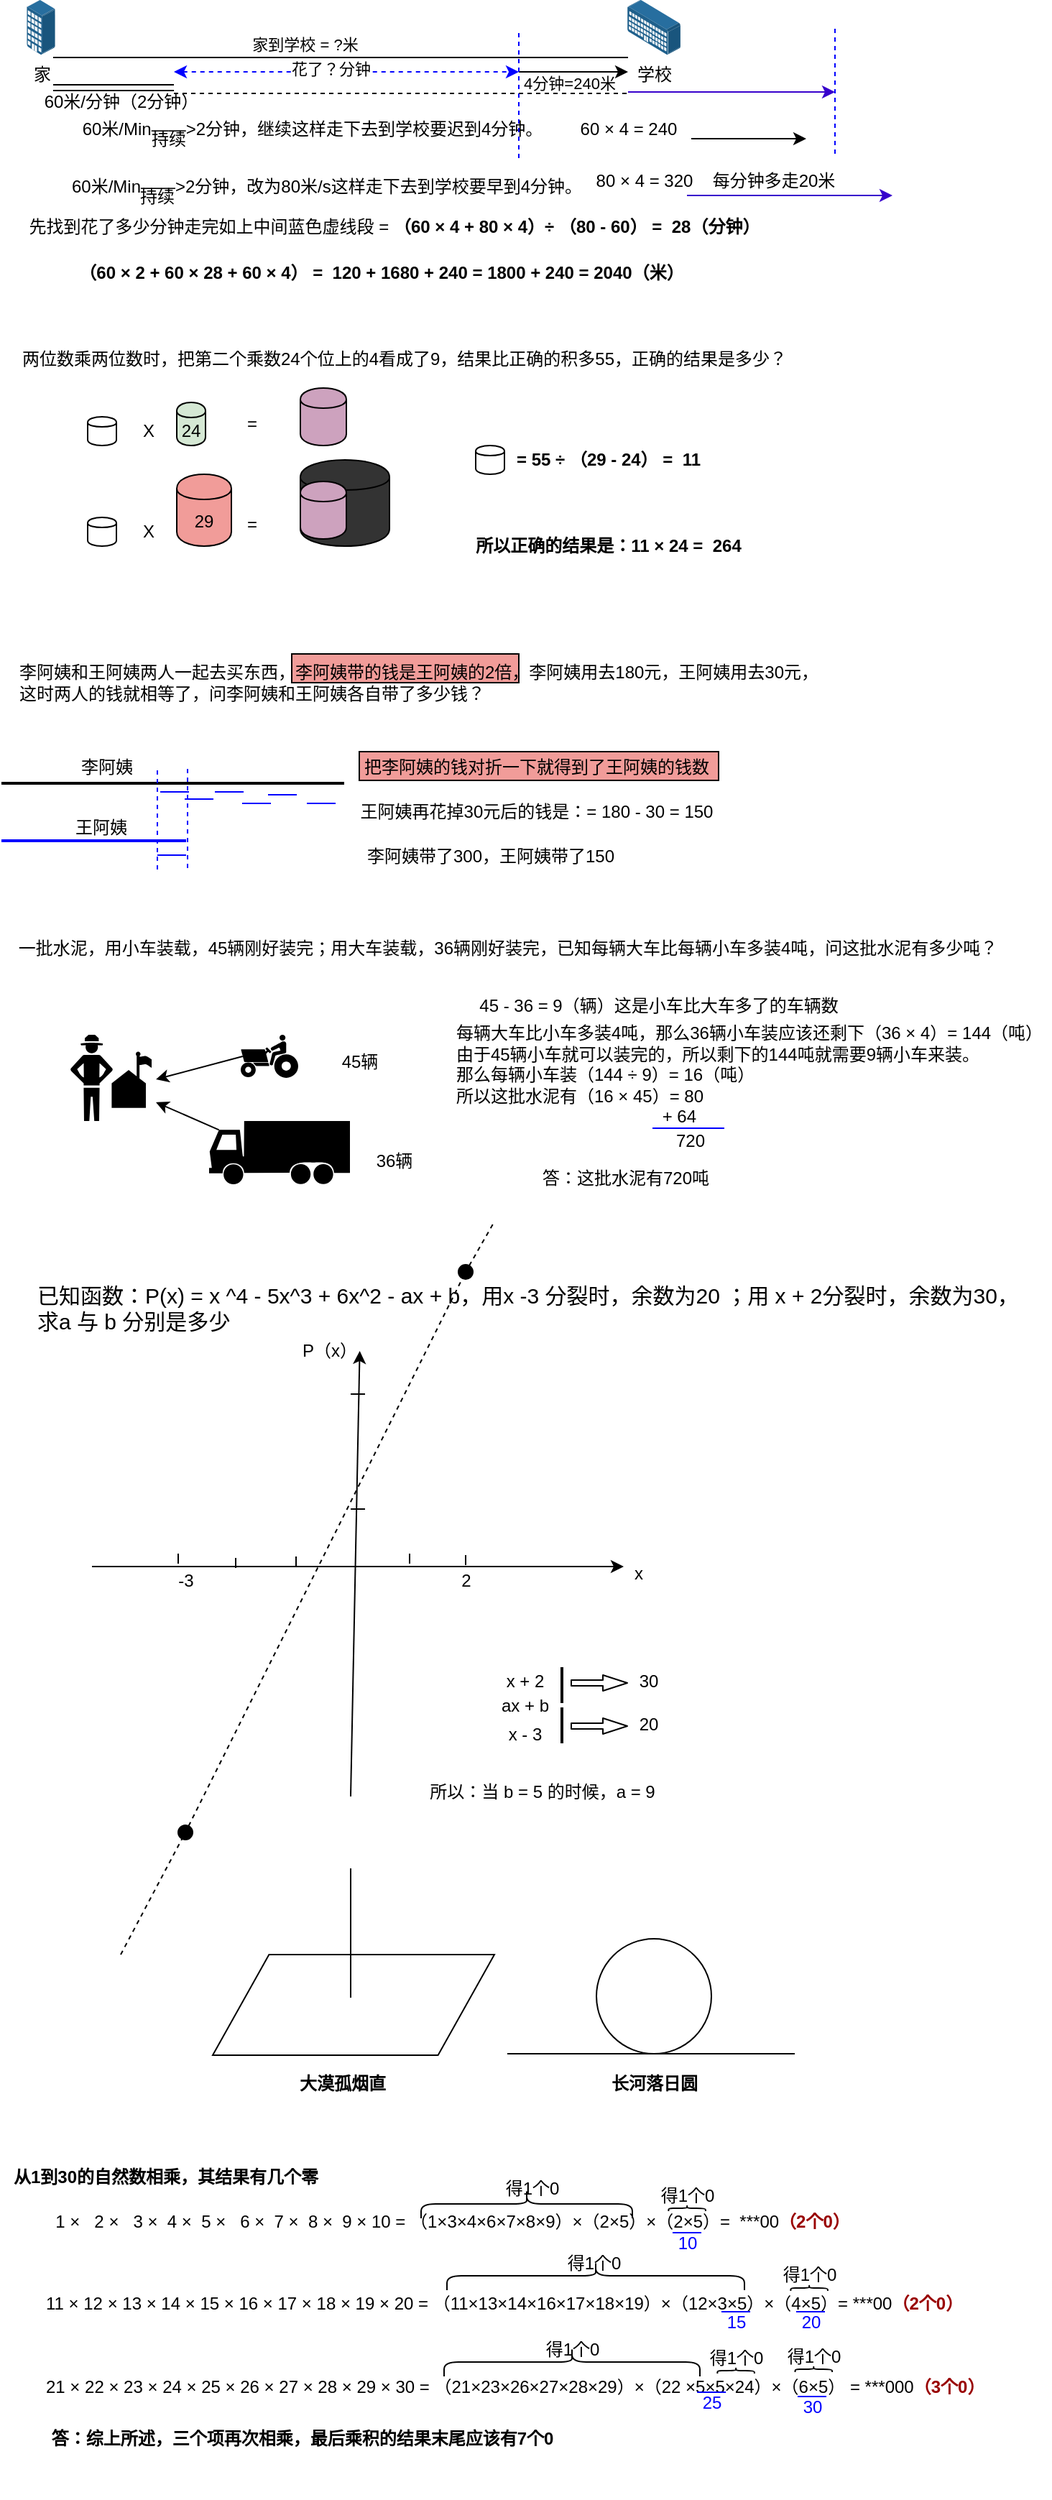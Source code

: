 <mxfile version="13.7.3" type="github">
  <diagram id="Pz9Wp0MGv7To2l7jw31U" name="第 1 页">
    <mxGraphModel dx="1422" dy="772" grid="1" gridSize="10" guides="1" tooltips="1" connect="1" arrows="1" fold="1" page="1" pageScale="1" pageWidth="827" pageHeight="1169" math="0" shadow="0">
      <root>
        <mxCell id="0" />
        <mxCell id="1" parent="0" />
        <mxCell id="Wr8Zp0a0cUmTxcwgrmf7-5" value="" style="shape=parallelogram;perimeter=parallelogramPerimeter;whiteSpace=wrap;html=1;" parent="1" vertex="1">
          <mxGeometry x="187" y="1380" width="196" height="70" as="geometry" />
        </mxCell>
        <mxCell id="qcMhjn22wfGFSeCv5ZoT-59" value="" style="rounded=0;whiteSpace=wrap;html=1;fillColor=#F19C99;" parent="1" vertex="1">
          <mxGeometry x="289" y="543" width="250" height="20" as="geometry" />
        </mxCell>
        <mxCell id="qcMhjn22wfGFSeCv5ZoT-38" value="把李阿姨的钱对折一下就得到了王阿姨的钱数" style="text;html=1;align=center;verticalAlign=middle;resizable=0;points=[];autosize=1;" parent="1" vertex="1">
          <mxGeometry x="282" y="544" width="260" height="20" as="geometry" />
        </mxCell>
        <mxCell id="qcMhjn22wfGFSeCv5ZoT-58" value="" style="rounded=0;whiteSpace=wrap;html=1;fillColor=#F19C99;" parent="1" vertex="1">
          <mxGeometry x="242" y="475" width="158" height="20" as="geometry" />
        </mxCell>
        <mxCell id="Qv1n9u9stY9VH0lMy7Xa-24" value="李阿姨和王阿姨两人一起去买东西，李阿姨带的钱是王阿姨的2倍，李阿姨用去180元，王阿姨用去30元，&lt;br&gt;&lt;div style=&quot;text-align: left&quot;&gt;&lt;span&gt;这时两人的钱就相等了，&lt;/span&gt;&lt;span&gt;问李阿姨和王阿姨各自带了多少钱？&lt;/span&gt;&lt;br&gt;&lt;/div&gt;" style="text;html=1;align=center;verticalAlign=middle;resizable=0;points=[];autosize=1;" parent="1" vertex="1">
          <mxGeometry x="45" y="480" width="570" height="30" as="geometry" />
        </mxCell>
        <mxCell id="Qv1n9u9stY9VH0lMy7Xa-1" value="" style="endArrow=none;html=1;" parent="1" edge="1">
          <mxGeometry width="50" height="50" relative="1" as="geometry">
            <mxPoint x="76" y="60" as="sourcePoint" />
            <mxPoint x="476" y="60" as="targetPoint" />
          </mxGeometry>
        </mxCell>
        <mxCell id="Qv1n9u9stY9VH0lMy7Xa-16" value="家到学校 = ?米" style="edgeLabel;html=1;align=center;verticalAlign=middle;resizable=0;points=[];" parent="Qv1n9u9stY9VH0lMy7Xa-1" vertex="1" connectable="0">
          <mxGeometry x="-0.125" relative="1" as="geometry">
            <mxPoint y="-9" as="offset" />
          </mxGeometry>
        </mxCell>
        <mxCell id="Qv1n9u9stY9VH0lMy7Xa-2" value="家" style="points=[];aspect=fixed;html=1;align=center;shadow=0;dashed=0;image;image=img/lib/allied_telesis/buildings/Apartments.svg;fontFamily=Helvetica;fontSize=12;fontColor=#000000;strokeColor=none;fillColor=none;gradientColor=none;" parent="1" vertex="1">
          <mxGeometry x="39" y="20" width="57" height="38" as="geometry" />
        </mxCell>
        <mxCell id="Qv1n9u9stY9VH0lMy7Xa-3" value="学校" style="points=[];aspect=fixed;html=1;align=center;shadow=0;dashed=0;image;image=img/lib/allied_telesis/buildings/Long_Building.svg;fontFamily=Helvetica;fontSize=12;fontColor=#000000;strokeColor=none;fillColor=none;gradientColor=none;" parent="1" vertex="1">
          <mxGeometry x="456" y="20" width="76" height="38" as="geometry" />
        </mxCell>
        <mxCell id="Qv1n9u9stY9VH0lMy7Xa-5" value="60米/Min——&amp;gt;2分钟，继续这样走下去到学校要迟到4分钟。" style="text;html=1;align=center;verticalAlign=middle;resizable=0;points=[];autosize=1;" parent="1" vertex="1">
          <mxGeometry x="86" y="100" width="340" height="20" as="geometry" />
        </mxCell>
        <mxCell id="Qv1n9u9stY9VH0lMy7Xa-6" value="60米/Min——&amp;gt;2分钟，改为80米/s这样走下去到学校要早到4分钟。" style="text;html=1;align=center;verticalAlign=middle;resizable=0;points=[];autosize=1;" parent="1" vertex="1">
          <mxGeometry x="81" y="140" width="370" height="20" as="geometry" />
        </mxCell>
        <mxCell id="Qv1n9u9stY9VH0lMy7Xa-7" value="" style="shape=link;html=1;" parent="1" edge="1">
          <mxGeometry width="50" height="50" relative="1" as="geometry">
            <mxPoint x="76" y="81" as="sourcePoint" />
            <mxPoint x="160" y="81" as="targetPoint" />
          </mxGeometry>
        </mxCell>
        <mxCell id="Qv1n9u9stY9VH0lMy7Xa-8" value="60米/分钟（2分钟）" style="text;html=1;align=center;verticalAlign=middle;resizable=0;points=[];autosize=1;" parent="1" vertex="1">
          <mxGeometry x="63" y="81" width="120" height="20" as="geometry" />
        </mxCell>
        <mxCell id="Qv1n9u9stY9VH0lMy7Xa-14" value="" style="endArrow=classic;html=1;" parent="1" edge="1">
          <mxGeometry width="50" height="50" relative="1" as="geometry">
            <mxPoint x="400" y="70" as="sourcePoint" />
            <mxPoint x="476" y="70" as="targetPoint" />
          </mxGeometry>
        </mxCell>
        <mxCell id="qcMhjn22wfGFSeCv5ZoT-44" value="4分钟=240米" style="edgeLabel;html=1;align=center;verticalAlign=middle;resizable=0;points=[];" parent="Qv1n9u9stY9VH0lMy7Xa-14" vertex="1" connectable="0">
          <mxGeometry x="-0.316" y="1" relative="1" as="geometry">
            <mxPoint x="9" y="9" as="offset" />
          </mxGeometry>
        </mxCell>
        <mxCell id="Qv1n9u9stY9VH0lMy7Xa-15" value="" style="endArrow=classic;html=1;fillColor=#6a00ff;strokeColor=#3700CC;" parent="1" edge="1">
          <mxGeometry width="50" height="50" relative="1" as="geometry">
            <mxPoint x="476" y="84" as="sourcePoint" />
            <mxPoint x="620" y="84" as="targetPoint" />
          </mxGeometry>
        </mxCell>
        <mxCell id="Qv1n9u9stY9VH0lMy7Xa-17" value="持续" style="text;html=1;align=center;verticalAlign=middle;resizable=0;points=[];autosize=1;" parent="1" vertex="1">
          <mxGeometry x="136" y="107" width="40" height="20" as="geometry" />
        </mxCell>
        <mxCell id="Qv1n9u9stY9VH0lMy7Xa-18" value="持续" style="text;html=1;align=center;verticalAlign=middle;resizable=0;points=[];autosize=1;" parent="1" vertex="1">
          <mxGeometry x="128" y="147" width="40" height="20" as="geometry" />
        </mxCell>
        <mxCell id="Qv1n9u9stY9VH0lMy7Xa-19" value="60 × 4 = 240" style="text;html=1;align=center;verticalAlign=middle;resizable=0;points=[];autosize=1;" parent="1" vertex="1">
          <mxGeometry x="436" y="100" width="80" height="20" as="geometry" />
        </mxCell>
        <mxCell id="Qv1n9u9stY9VH0lMy7Xa-20" value="80 × 4 = 320" style="text;html=1;align=center;verticalAlign=middle;resizable=0;points=[];autosize=1;" parent="1" vertex="1">
          <mxGeometry x="447" y="136" width="80" height="20" as="geometry" />
        </mxCell>
        <mxCell id="Qv1n9u9stY9VH0lMy7Xa-21" value="" style="endArrow=classic;html=1;" parent="1" edge="1">
          <mxGeometry width="50" height="50" relative="1" as="geometry">
            <mxPoint x="520" y="116.5" as="sourcePoint" />
            <mxPoint x="600" y="116.5" as="targetPoint" />
          </mxGeometry>
        </mxCell>
        <mxCell id="Qv1n9u9stY9VH0lMy7Xa-22" value="" style="endArrow=classic;html=1;fillColor=#6a00ff;strokeColor=#3700CC;" parent="1" edge="1">
          <mxGeometry width="50" height="50" relative="1" as="geometry">
            <mxPoint x="517" y="156" as="sourcePoint" />
            <mxPoint x="660" y="156" as="targetPoint" />
          </mxGeometry>
        </mxCell>
        <mxCell id="Qv1n9u9stY9VH0lMy7Xa-23" value="两位数乘两位数时，把第二个乘数24个位上的4看成了9，结果比正确的积多55，正确的结果是多少？" style="text;html=1;align=center;verticalAlign=middle;resizable=0;points=[];autosize=1;" parent="1" vertex="1">
          <mxGeometry x="45" y="260" width="550" height="20" as="geometry" />
        </mxCell>
        <mxCell id="Qv1n9u9stY9VH0lMy7Xa-25" value="一批水泥，用小车装载，45辆刚好装完；用大车装载，36辆刚好装完，已知每辆大车比每辆小车多装4吨，问这批水泥有多少吨？" style="text;html=1;align=center;verticalAlign=middle;resizable=0;points=[];autosize=1;" parent="1" vertex="1">
          <mxGeometry x="42" y="670" width="700" height="20" as="geometry" />
        </mxCell>
        <mxCell id="Qv1n9u9stY9VH0lMy7Xa-27" value="" style="shape=mxgraph.signs.transportation.tractor_1;html=1;pointerEvents=1;fillColor=#000000;strokeColor=none;verticalLabelPosition=bottom;verticalAlign=top;align=center;" parent="1" vertex="1">
          <mxGeometry x="206.5" y="740" width="40" height="30" as="geometry" />
        </mxCell>
        <mxCell id="Qv1n9u9stY9VH0lMy7Xa-28" value="" style="shape=mxgraph.signs.transportation.truck_3;html=1;pointerEvents=1;fillColor=#000000;strokeColor=none;verticalLabelPosition=bottom;verticalAlign=top;align=center;" parent="1" vertex="1">
          <mxGeometry x="184.5" y="800" width="98" height="44" as="geometry" />
        </mxCell>
        <mxCell id="Qv1n9u9stY9VH0lMy7Xa-29" value="" style="shape=mxgraph.signs.sports.ranger_station_2;html=1;pointerEvents=1;fillColor=#000000;strokeColor=none;verticalLabelPosition=bottom;verticalAlign=top;align=center;" parent="1" vertex="1">
          <mxGeometry x="87.5" y="740" width="57" height="60" as="geometry" />
        </mxCell>
        <mxCell id="Qv1n9u9stY9VH0lMy7Xa-30" value="" style="endArrow=classic;html=1;exitX=0.035;exitY=0.5;exitDx=0;exitDy=0;exitPerimeter=0;entryX=1.053;entryY=0.517;entryDx=0;entryDy=0;entryPerimeter=0;" parent="1" source="Qv1n9u9stY9VH0lMy7Xa-27" target="Qv1n9u9stY9VH0lMy7Xa-29" edge="1">
          <mxGeometry width="50" height="50" relative="1" as="geometry">
            <mxPoint x="254.5" y="780" as="sourcePoint" />
            <mxPoint x="294.5" y="758" as="targetPoint" />
          </mxGeometry>
        </mxCell>
        <mxCell id="Qv1n9u9stY9VH0lMy7Xa-33" value="" style="endArrow=classic;html=1;exitX=0.07;exitY=0.14;exitDx=0;exitDy=0;exitPerimeter=0;entryX=1.053;entryY=0.783;entryDx=0;entryDy=0;entryPerimeter=0;" parent="1" source="Qv1n9u9stY9VH0lMy7Xa-28" target="Qv1n9u9stY9VH0lMy7Xa-29" edge="1">
          <mxGeometry width="50" height="50" relative="1" as="geometry">
            <mxPoint x="217.9" y="765" as="sourcePoint" />
            <mxPoint x="157.521" y="781.02" as="targetPoint" />
          </mxGeometry>
        </mxCell>
        <mxCell id="Qv1n9u9stY9VH0lMy7Xa-34" value="45辆" style="text;html=1;align=center;verticalAlign=middle;resizable=0;points=[];autosize=1;" parent="1" vertex="1">
          <mxGeometry x="268.5" y="749" width="40" height="20" as="geometry" />
        </mxCell>
        <mxCell id="Qv1n9u9stY9VH0lMy7Xa-35" value="36辆" style="text;html=1;align=center;verticalAlign=middle;resizable=0;points=[];autosize=1;" parent="1" vertex="1">
          <mxGeometry x="292.5" y="818" width="40" height="20" as="geometry" />
        </mxCell>
        <mxCell id="qcMhjn22wfGFSeCv5ZoT-1" value="" style="shape=cylinder;whiteSpace=wrap;html=1;boundedLbl=1;backgroundOutline=1;" parent="1" vertex="1">
          <mxGeometry x="100" y="310" width="20" height="20" as="geometry" />
        </mxCell>
        <mxCell id="qcMhjn22wfGFSeCv5ZoT-2" value="24" style="shape=cylinder;whiteSpace=wrap;html=1;boundedLbl=1;backgroundOutline=1;fillColor=#D5E8D4;" parent="1" vertex="1">
          <mxGeometry x="162" y="300" width="20" height="30" as="geometry" />
        </mxCell>
        <mxCell id="qcMhjn22wfGFSeCv5ZoT-3" value="" style="shape=cylinder;whiteSpace=wrap;html=1;boundedLbl=1;backgroundOutline=1;fillColor=#CDA2BE;" parent="1" vertex="1">
          <mxGeometry x="248" y="290" width="32" height="40" as="geometry" />
        </mxCell>
        <mxCell id="qcMhjn22wfGFSeCv5ZoT-4" value="X" style="text;html=1;align=center;verticalAlign=middle;resizable=0;points=[];autosize=1;" parent="1" vertex="1">
          <mxGeometry x="132" y="310" width="20" height="20" as="geometry" />
        </mxCell>
        <mxCell id="qcMhjn22wfGFSeCv5ZoT-5" value="=" style="text;html=1;align=center;verticalAlign=middle;resizable=0;points=[];autosize=1;" parent="1" vertex="1">
          <mxGeometry x="204" y="305" width="20" height="20" as="geometry" />
        </mxCell>
        <mxCell id="qcMhjn22wfGFSeCv5ZoT-6" value="" style="shape=cylinder;whiteSpace=wrap;html=1;boundedLbl=1;backgroundOutline=1;" parent="1" vertex="1">
          <mxGeometry x="100" y="380" width="20" height="20" as="geometry" />
        </mxCell>
        <mxCell id="qcMhjn22wfGFSeCv5ZoT-7" value="29" style="shape=cylinder;whiteSpace=wrap;html=1;boundedLbl=1;backgroundOutline=1;fillColor=#F19C99;" parent="1" vertex="1">
          <mxGeometry x="162" y="350" width="38" height="50" as="geometry" />
        </mxCell>
        <mxCell id="qcMhjn22wfGFSeCv5ZoT-8" value="" style="shape=cylinder;whiteSpace=wrap;html=1;boundedLbl=1;backgroundOutline=1;fillColor=#333333;" parent="1" vertex="1">
          <mxGeometry x="248" y="340" width="62" height="60" as="geometry" />
        </mxCell>
        <mxCell id="qcMhjn22wfGFSeCv5ZoT-9" value="X" style="text;html=1;align=center;verticalAlign=middle;resizable=0;points=[];autosize=1;" parent="1" vertex="1">
          <mxGeometry x="132" y="380" width="20" height="20" as="geometry" />
        </mxCell>
        <mxCell id="qcMhjn22wfGFSeCv5ZoT-10" value="=" style="text;html=1;align=center;verticalAlign=middle;resizable=0;points=[];autosize=1;" parent="1" vertex="1">
          <mxGeometry x="204" y="375" width="20" height="20" as="geometry" />
        </mxCell>
        <mxCell id="qcMhjn22wfGFSeCv5ZoT-11" value="" style="endArrow=none;html=1;fontStyle=1;strokeWidth=2;" parent="1" edge="1">
          <mxGeometry width="50" height="50" relative="1" as="geometry">
            <mxPoint x="40" y="565" as="sourcePoint" />
            <mxPoint x="278.5" y="565" as="targetPoint" />
          </mxGeometry>
        </mxCell>
        <mxCell id="qcMhjn22wfGFSeCv5ZoT-12" value="" style="endArrow=none;html=1;strokeWidth=2;strokeColor=#0000FF;" parent="1" edge="1">
          <mxGeometry width="50" height="50" relative="1" as="geometry">
            <mxPoint x="40" y="605" as="sourcePoint" />
            <mxPoint x="168.5" y="605" as="targetPoint" />
          </mxGeometry>
        </mxCell>
        <mxCell id="qcMhjn22wfGFSeCv5ZoT-13" value="李阿姨" style="text;html=1;align=center;verticalAlign=middle;resizable=0;points=[];autosize=1;" parent="1" vertex="1">
          <mxGeometry x="87.5" y="544" width="50" height="20" as="geometry" />
        </mxCell>
        <mxCell id="qcMhjn22wfGFSeCv5ZoT-14" value="王阿姨" style="text;html=1;align=center;verticalAlign=middle;resizable=0;points=[];autosize=1;" parent="1" vertex="1">
          <mxGeometry x="83.5" y="586" width="50" height="20" as="geometry" />
        </mxCell>
        <mxCell id="qcMhjn22wfGFSeCv5ZoT-16" value="" style="endArrow=none;html=1;strokeWidth=1;strokeColor=#0000FF;" parent="1" edge="1">
          <mxGeometry width="50" height="50" relative="1" as="geometry">
            <mxPoint x="148.5" y="615" as="sourcePoint" />
            <mxPoint x="168.5" y="615" as="targetPoint" />
          </mxGeometry>
        </mxCell>
        <mxCell id="qcMhjn22wfGFSeCv5ZoT-28" value="" style="endArrow=none;html=1;strokeWidth=1;strokeColor=#0000FF;" parent="1" edge="1">
          <mxGeometry width="50" height="50" relative="1" as="geometry">
            <mxPoint x="150.5" y="571" as="sourcePoint" />
            <mxPoint x="170.5" y="571" as="targetPoint" />
            <Array as="points">
              <mxPoint x="160.5" y="571" />
            </Array>
          </mxGeometry>
        </mxCell>
        <mxCell id="qcMhjn22wfGFSeCv5ZoT-29" value="" style="endArrow=none;html=1;strokeWidth=1;strokeColor=#0000FF;" parent="1" edge="1">
          <mxGeometry width="50" height="50" relative="1" as="geometry">
            <mxPoint x="167.5" y="576" as="sourcePoint" />
            <mxPoint x="187.5" y="576" as="targetPoint" />
            <Array as="points">
              <mxPoint x="177.5" y="576" />
            </Array>
          </mxGeometry>
        </mxCell>
        <mxCell id="qcMhjn22wfGFSeCv5ZoT-30" value="" style="endArrow=none;html=1;strokeWidth=1;strokeColor=#0000FF;" parent="1" edge="1">
          <mxGeometry width="50" height="50" relative="1" as="geometry">
            <mxPoint x="188.5" y="571" as="sourcePoint" />
            <mxPoint x="208.5" y="571" as="targetPoint" />
            <Array as="points">
              <mxPoint x="198.5" y="571" />
            </Array>
          </mxGeometry>
        </mxCell>
        <mxCell id="qcMhjn22wfGFSeCv5ZoT-31" value="" style="endArrow=none;html=1;strokeWidth=1;strokeColor=#0000FF;" parent="1" edge="1">
          <mxGeometry width="50" height="50" relative="1" as="geometry">
            <mxPoint x="207.5" y="579" as="sourcePoint" />
            <mxPoint x="227.5" y="579" as="targetPoint" />
            <Array as="points">
              <mxPoint x="217.5" y="579" />
            </Array>
          </mxGeometry>
        </mxCell>
        <mxCell id="qcMhjn22wfGFSeCv5ZoT-32" value="" style="endArrow=none;html=1;strokeWidth=1;strokeColor=#0000FF;" parent="1" edge="1">
          <mxGeometry width="50" height="50" relative="1" as="geometry">
            <mxPoint x="225.5" y="573" as="sourcePoint" />
            <mxPoint x="245.5" y="573" as="targetPoint" />
            <Array as="points">
              <mxPoint x="235.5" y="573" />
            </Array>
          </mxGeometry>
        </mxCell>
        <mxCell id="qcMhjn22wfGFSeCv5ZoT-33" value="" style="endArrow=none;dashed=1;html=1;strokeColor=#0000FF;strokeWidth=1;" parent="1" edge="1">
          <mxGeometry width="50" height="50" relative="1" as="geometry">
            <mxPoint x="148.5" y="625" as="sourcePoint" />
            <mxPoint x="148.5" y="555" as="targetPoint" />
          </mxGeometry>
        </mxCell>
        <mxCell id="qcMhjn22wfGFSeCv5ZoT-34" value="" style="endArrow=none;html=1;strokeWidth=1;strokeColor=#0000FF;" parent="1" edge="1">
          <mxGeometry width="50" height="50" relative="1" as="geometry">
            <mxPoint x="252.5" y="579" as="sourcePoint" />
            <mxPoint x="272.5" y="579" as="targetPoint" />
            <Array as="points">
              <mxPoint x="262.5" y="579" />
            </Array>
          </mxGeometry>
        </mxCell>
        <mxCell id="qcMhjn22wfGFSeCv5ZoT-35" value="" style="shape=cylinder;whiteSpace=wrap;html=1;boundedLbl=1;backgroundOutline=1;fillColor=#CDA2BE;" parent="1" vertex="1">
          <mxGeometry x="248" y="355" width="32" height="40" as="geometry" />
        </mxCell>
        <mxCell id="qcMhjn22wfGFSeCv5ZoT-41" value="先找到花了多少分钟走完如上中间蓝色虚线段 = &lt;b&gt;（60 × 4 + 80 × 4）÷ （80 - 60） =&amp;nbsp; 28（分钟）&lt;/b&gt;" style="text;html=1;align=center;verticalAlign=middle;resizable=0;points=[];autosize=1;" parent="1" vertex="1">
          <mxGeometry x="52.5" y="168" width="520" height="20" as="geometry" />
        </mxCell>
        <mxCell id="qcMhjn22wfGFSeCv5ZoT-42" value="" style="endArrow=classic;startArrow=classic;html=1;strokeColor=#0000FF;strokeWidth=1;dashed=1;" parent="1" edge="1">
          <mxGeometry width="50" height="50" relative="1" as="geometry">
            <mxPoint x="160" y="70" as="sourcePoint" />
            <mxPoint x="400" y="70" as="targetPoint" />
          </mxGeometry>
        </mxCell>
        <mxCell id="qcMhjn22wfGFSeCv5ZoT-43" value="花了？分钟" style="edgeLabel;html=1;align=center;verticalAlign=middle;resizable=0;points=[];" parent="qcMhjn22wfGFSeCv5ZoT-42" vertex="1" connectable="0">
          <mxGeometry x="-0.092" y="2" relative="1" as="geometry">
            <mxPoint as="offset" />
          </mxGeometry>
        </mxCell>
        <mxCell id="Qv1n9u9stY9VH0lMy7Xa-9" value="" style="endArrow=none;dashed=1;html=1;" parent="1" edge="1">
          <mxGeometry width="50" height="50" relative="1" as="geometry">
            <mxPoint x="160" y="85" as="sourcePoint" />
            <mxPoint x="476" y="85" as="targetPoint" />
          </mxGeometry>
        </mxCell>
        <mxCell id="qcMhjn22wfGFSeCv5ZoT-46" value="每分钟多走20米" style="text;html=1;align=center;verticalAlign=middle;resizable=0;points=[];autosize=1;" parent="1" vertex="1">
          <mxGeometry x="527" y="136" width="100" height="20" as="geometry" />
        </mxCell>
        <mxCell id="qcMhjn22wfGFSeCv5ZoT-47" value="" style="endArrow=none;dashed=1;html=1;strokeColor=#0000FF;strokeWidth=1;" parent="1" edge="1">
          <mxGeometry width="50" height="50" relative="1" as="geometry">
            <mxPoint x="400" y="130" as="sourcePoint" />
            <mxPoint x="400" y="40" as="targetPoint" />
          </mxGeometry>
        </mxCell>
        <mxCell id="qcMhjn22wfGFSeCv5ZoT-48" value="" style="endArrow=none;dashed=1;html=1;strokeColor=#0000FF;strokeWidth=1;" parent="1" edge="1">
          <mxGeometry width="50" height="50" relative="1" as="geometry">
            <mxPoint x="620" y="127" as="sourcePoint" />
            <mxPoint x="620" y="37" as="targetPoint" />
          </mxGeometry>
        </mxCell>
        <mxCell id="qcMhjn22wfGFSeCv5ZoT-49" value="&lt;b&gt;（60 × 2 + 60 × 28 + 60 × 4） =&amp;nbsp; 120 + 1680 + 240 = 1800 + 240 = 2040（米）&lt;/b&gt;" style="text;html=1;align=center;verticalAlign=middle;resizable=0;points=[];autosize=1;" parent="1" vertex="1">
          <mxGeometry x="83.5" y="200" width="440" height="20" as="geometry" />
        </mxCell>
        <mxCell id="qcMhjn22wfGFSeCv5ZoT-51" value="" style="shape=cylinder;whiteSpace=wrap;html=1;boundedLbl=1;backgroundOutline=1;" parent="1" vertex="1">
          <mxGeometry x="370" y="330" width="20" height="20" as="geometry" />
        </mxCell>
        <mxCell id="qcMhjn22wfGFSeCv5ZoT-52" value="&lt;b&gt;= 55 ÷ （29 - 24） =&amp;nbsp; 11&lt;/b&gt;" style="text;html=1;align=center;verticalAlign=middle;resizable=0;points=[];autosize=1;" parent="1" vertex="1">
          <mxGeometry x="392" y="330" width="140" height="20" as="geometry" />
        </mxCell>
        <mxCell id="qcMhjn22wfGFSeCv5ZoT-53" value="&lt;b&gt;所以正确的结果是：11&amp;nbsp;× 24 =&amp;nbsp; 264&lt;/b&gt;" style="text;html=1;align=center;verticalAlign=middle;resizable=0;points=[];autosize=1;" parent="1" vertex="1">
          <mxGeometry x="362" y="390" width="200" height="20" as="geometry" />
        </mxCell>
        <mxCell id="qcMhjn22wfGFSeCv5ZoT-54" value="王阿姨再花掉30元后的钱是：= 180 - 30 = 150" style="text;html=1;align=center;verticalAlign=middle;resizable=0;points=[];autosize=1;" parent="1" vertex="1">
          <mxGeometry x="282" y="575" width="260" height="20" as="geometry" />
        </mxCell>
        <mxCell id="qcMhjn22wfGFSeCv5ZoT-55" value="" style="endArrow=none;dashed=1;html=1;strokeColor=#0000FF;strokeWidth=1;" parent="1" edge="1">
          <mxGeometry width="50" height="50" relative="1" as="geometry">
            <mxPoint x="169.5" y="624" as="sourcePoint" />
            <mxPoint x="169.5" y="554" as="targetPoint" />
          </mxGeometry>
        </mxCell>
        <mxCell id="qcMhjn22wfGFSeCv5ZoT-56" value="李阿姨带了300，王阿姨带了150" style="text;html=1;align=center;verticalAlign=middle;resizable=0;points=[];autosize=1;" parent="1" vertex="1">
          <mxGeometry x="285" y="606" width="190" height="20" as="geometry" />
        </mxCell>
        <mxCell id="qcMhjn22wfGFSeCv5ZoT-60" value="45 - 36 = 9（辆）这是小车比大车多了的车辆数" style="text;html=1;align=center;verticalAlign=middle;resizable=0;points=[];autosize=1;" parent="1" vertex="1">
          <mxGeometry x="362" y="710" width="270" height="20" as="geometry" />
        </mxCell>
        <mxCell id="qcMhjn22wfGFSeCv5ZoT-61" value="&lt;div style=&quot;text-align: left&quot;&gt;&lt;span&gt;每辆大车比小车多装4吨，那么36辆小车装应该还剩下（36 × 4）= 144（吨）&lt;/span&gt;&lt;/div&gt;&lt;div style=&quot;text-align: left&quot;&gt;&lt;span&gt;由于45辆小车就可以装完的，所以剩下的144吨就需要9辆小车来装。&lt;/span&gt;&lt;/div&gt;&lt;div style=&quot;text-align: left&quot;&gt;&lt;span&gt;那么每辆小车装（144 ÷ 9）= 16（吨）&lt;/span&gt;&lt;/div&gt;&lt;div style=&quot;text-align: left&quot;&gt;&lt;span&gt;所以这批水泥有（16 × 45）= 80&lt;/span&gt;&lt;/div&gt;&lt;div style=&quot;text-align: left&quot;&gt;&lt;span&gt;&amp;nbsp; &amp;nbsp; &amp;nbsp; &amp;nbsp; &amp;nbsp; &amp;nbsp; &amp;nbsp; &amp;nbsp; &amp;nbsp; &amp;nbsp; &amp;nbsp; &amp;nbsp; &amp;nbsp; &amp;nbsp; &amp;nbsp; &amp;nbsp; &amp;nbsp; &amp;nbsp; &amp;nbsp; &amp;nbsp; &amp;nbsp; &amp;nbsp;+ 64&lt;/span&gt;&lt;/div&gt;&lt;div style=&quot;text-align: left&quot;&gt;&lt;span&gt;&amp;nbsp; &amp;nbsp; &amp;nbsp; &amp;nbsp; &amp;nbsp; &amp;nbsp; &amp;nbsp; &amp;nbsp; &amp;nbsp; &amp;nbsp; &amp;nbsp; &amp;nbsp; &amp;nbsp; &amp;nbsp; &amp;nbsp; &amp;nbsp; &amp;nbsp; &amp;nbsp; &amp;nbsp; &amp;nbsp;&lt;/span&gt;&lt;/div&gt;" style="text;html=1;align=center;verticalAlign=middle;resizable=0;points=[];autosize=1;" parent="1" vertex="1">
          <mxGeometry x="350" y="730" width="420" height="90" as="geometry" />
        </mxCell>
        <mxCell id="qcMhjn22wfGFSeCv5ZoT-62" value="" style="endArrow=none;html=1;strokeColor=#0000FF;strokeWidth=1;" parent="1" edge="1">
          <mxGeometry width="50" height="50" relative="1" as="geometry">
            <mxPoint x="493" y="805" as="sourcePoint" />
            <mxPoint x="543" y="805" as="targetPoint" />
          </mxGeometry>
        </mxCell>
        <mxCell id="qcMhjn22wfGFSeCv5ZoT-63" value="720" style="text;html=1;align=center;verticalAlign=middle;resizable=0;points=[];autosize=1;" parent="1" vertex="1">
          <mxGeometry x="499" y="804" width="40" height="20" as="geometry" />
        </mxCell>
        <mxCell id="qcMhjn22wfGFSeCv5ZoT-64" value="答：这批水泥有720吨" style="text;html=1;align=center;verticalAlign=middle;resizable=0;points=[];autosize=1;" parent="1" vertex="1">
          <mxGeometry x="409" y="830" width="130" height="20" as="geometry" />
        </mxCell>
        <mxCell id="A8vXsbbUfjU_CWSTn2xE-1" value="&lt;span style=&quot;color: rgba(0 , 0 , 0 , 0) ; font-family: monospace ; font-size: 0px&quot;&gt;%3CmxGraphModel%3E%3Croot%3E%3CmxCell%20id%3D%220%22%2F%3E%3CmxCell%20id%3D%221%22%20parent%3D%220%22%2F%3E%3CmxCell%20id%3D%222%22%20value%3D%22%26lt%3Bfont%20style%3D%26quot%3Bfont-size%3A%2015px%26quot%3B%26gt%3B%E5%B7%B2%E7%9F%A5%E5%87%BD%E6%95%B0%EF%BC%9AP(x)%20%3D%20x%20%5E4%20-%205x%5E3%20%2B%206x%5E2%20-%20ax%20%2B%20b%EF%BC%8C%E7%94%A8x%20-3%20%E5%88%86%E8%A3%82%E6%97%B6%EF%BC%8C%E4%BD%99%E6%95%B0%E4%B8%BA20%20%EF%BC%9B%E7%94%A8%20x%20%2B%202%E5%88%86%E8%A3%82%E6%97%B6%EF%BC%8C%E4%BD%99%E6%95%B0%E4%B8%BA30%EF%BC%8C%26lt%3Bbr%26gt%3B%E6%B1%82a%20%E4%B8%8E%20b%20%E5%88%86%E5%88%AB%E6%98%AF%E5%A4%9A%E5%B0%91%26lt%3B%2Ffont%26gt%3B%22%20style%3D%22text%3Bhtml%3D1%3Balign%3Dleft%3BverticalAlign%3Dmiddle%3Bresizable%3D0%3Bpoints%3D%5B%5D%3Bautosize%3D1%3BfontSize%3D15%3B%22%20vertex%3D%221%22%20parent%3D%221%22%3E%3CmxGeometry%20x%3D%2260%22%20y%3D%2280%22%20width%3D%22690%22%20height%3D%2240%22%20as%3D%22geometry%22%2F%3E%3C%2FmxCell%3E%3CmxCell%20id%3D%223%22%20value%3D%22%22%20style%3D%22endArrow%3Dnone%3Bhtml%3D1%3BstartArrow%3Dclassic%3BstartFill%3D1%3B%22%20edge%3D%221%22%20parent%3D%221%22%3E%3CmxGeometry%20width%3D%2250%22%20height%3D%2250%22%20relative%3D%221%22%20as%3D%22geometry%22%3E%3CmxPoint%20x%3D%22470%22%20y%3D%22280%22%20as%3D%22sourcePoint%22%2F%3E%3CmxPoint%20x%3D%22100%22%20y%3D%22280%22%20as%3D%22targetPoint%22%2F%3E%3C%2FmxGeometry%3E%3C%2FmxCell%3E%3CmxCell%20id%3D%224%22%20value%3D%22%22%20style%3D%22endArrow%3Dnone%3Bhtml%3D1%3BstartArrow%3Dclassic%3BstartFill%3D1%3BexitX%3D0.328%3BexitY%3D1.25%3BexitDx%3D0%3BexitDy%3D0%3BexitPerimeter%3D0%3B%22%20edge%3D%221%22%20source%3D%222%22%20parent%3D%221%22%3E%3CmxGeometry%20width%3D%2250%22%20height%3D%2250%22%20relative%3D%221%22%20as%3D%22geometry%22%3E%3CmxPoint%20x%3D%22480%22%20y%3D%22290%22%20as%3D%22sourcePoint%22%2F%3E%3CmxPoint%20x%3D%22280%22%20y%3D%22440%22%20as%3D%22targetPoint%22%2F%3E%3C%2FmxGeometry%3E%3C%2FmxCell%3E%3CmxCell%20id%3D%225%22%20value%3D%22-3%22%20style%3D%22text%3Bhtml%3D1%3Balign%3Dcenter%3BverticalAlign%3Dmiddle%3Bresizable%3D0%3Bpoints%3D%5B%5D%3Bautosize%3D1%3B%22%20vertex%3D%221%22%20parent%3D%221%22%3E%3CmxGeometry%20x%3D%22150%22%20y%3D%22280%22%20width%3D%2230%22%20height%3D%2220%22%20as%3D%22geometry%22%2F%3E%3C%2FmxCell%3E%3CmxCell%20id%3D%226%22%20value%3D%222%22%20style%3D%22text%3Bhtml%3D1%3Balign%3Dcenter%3BverticalAlign%3Dmiddle%3Bresizable%3D0%3Bpoints%3D%5B%5D%3Bautosize%3D1%3B%22%20vertex%3D%221%22%20parent%3D%221%22%3E%3CmxGeometry%20x%3D%22350%22%20y%3D%22280%22%20width%3D%2220%22%20height%3D%2220%22%20as%3D%22geometry%22%2F%3E%3C%2FmxCell%3E%3CmxCell%20id%3D%227%22%20value%3D%22%22%20style%3D%22endArrow%3Dnone%3Bhtml%3D1%3BexitX%3D0.3%3BexitY%3D-0.15%3BexitDx%3D0%3BexitDy%3D0%3BexitPerimeter%3D0%3B%22%20edge%3D%221%22%20parent%3D%221%22%3E%3CmxGeometry%20width%3D%2250%22%20height%3D%2250%22%20relative%3D%221%22%20as%3D%22geometry%22%3E%3CmxPoint%20x%3D%22160%22%20y%3D%22278%22%20as%3D%22sourcePoint%22%2F%3E%3CmxPoint%20x%3D%22160%22%20y%3D%22271%22%20as%3D%22targetPoint%22%2F%3E%3C%2FmxGeometry%3E%3C%2FmxCell%3E%3CmxCell%20id%3D%228%22%20value%3D%22%22%20style%3D%22endArrow%3Dnone%3Bhtml%3D1%3BexitX%3D0.3%3BexitY%3D-0.15%3BexitDx%3D0%3BexitDy%3D0%3BexitPerimeter%3D0%3B%22%20edge%3D%221%22%20parent%3D%221%22%3E%3CmxGeometry%20width%3D%2250%22%20height%3D%2250%22%20relative%3D%221%22%20as%3D%22geometry%22%3E%3CmxPoint%20x%3D%22200%22%20y%3D%22281%22%20as%3D%22sourcePoint%22%2F%3E%3CmxPoint%20x%3D%22200%22%20y%3D%22274%22%20as%3D%22targetPoint%22%2F%3E%3C%2FmxGeometry%3E%3C%2FmxCell%3E%3CmxCell%20id%3D%229%22%20value%3D%22%22%20style%3D%22endArrow%3Dnone%3Bhtml%3D1%3BexitX%3D0.3%3BexitY%3D-0.15%3BexitDx%3D0%3BexitDy%3D0%3BexitPerimeter%3D0%3B%22%20edge%3D%221%22%20parent%3D%221%22%3E%3CmxGeometry%20width%3D%2250%22%20height%3D%2250%22%20relative%3D%221%22%20as%3D%22geometry%22%3E%3CmxPoint%20x%3D%22242%22%20y%3D%22280%22%20as%3D%22sourcePoint%22%2F%3E%3CmxPoint%20x%3D%22242%22%20y%3D%22273%22%20as%3D%22targetPoint%22%2F%3E%3C%2FmxGeometry%3E%3C%2FmxCell%3E%3CmxCell%20id%3D%2210%22%20value%3D%22%22%20style%3D%22endArrow%3Dnone%3Bhtml%3D1%3BexitX%3D0.3%3BexitY%3D-0.15%3BexitDx%3D0%3BexitDy%3D0%3BexitPerimeter%3D0%3B%22%20edge%3D%221%22%20parent%3D%221%22%3E%3CmxGeometry%20width%3D%2250%22%20height%3D%2250%22%20relative%3D%221%22%20as%3D%22geometry%22%3E%3CmxPoint%20x%3D%22321%22%20y%3D%22278%22%20as%3D%22sourcePoint%22%2F%3E%3CmxPoint%20x%3D%22321%22%20y%3D%22271%22%20as%3D%22targetPoint%22%2F%3E%3C%2FmxGeometry%3E%3C%2FmxCell%3E%3CmxCell%20id%3D%2211%22%20value%3D%22%22%20style%3D%22endArrow%3Dnone%3Bhtml%3D1%3BexitX%3D0.3%3BexitY%3D-0.15%3BexitDx%3D0%3BexitDy%3D0%3BexitPerimeter%3D0%3B%22%20edge%3D%221%22%20parent%3D%221%22%3E%3CmxGeometry%20width%3D%2250%22%20height%3D%2250%22%20relative%3D%221%22%20as%3D%22geometry%22%3E%3CmxPoint%20x%3D%22360%22%20y%3D%22279%22%20as%3D%22sourcePoint%22%2F%3E%3CmxPoint%20x%3D%22360%22%20y%3D%22272%22%20as%3D%22targetPoint%22%2F%3E%3C%2FmxGeometry%3E%3C%2FmxCell%3E%3CmxCell%20id%3D%2212%22%20value%3D%22%22%20style%3D%22endArrow%3Dnone%3Bhtml%3D1%3B%22%20edge%3D%221%22%20parent%3D%221%22%3E%3CmxGeometry%20width%3D%2250%22%20height%3D%2250%22%20relative%3D%221%22%20as%3D%22geometry%22%3E%3CmxPoint%20x%3D%22280%22%20y%3D%22240%22%20as%3D%22sourcePoint%22%2F%3E%3CmxPoint%20x%3D%22290%22%20y%3D%22240%22%20as%3D%22targetPoint%22%2F%3E%3C%2FmxGeometry%3E%3C%2FmxCell%3E%3CmxCell%20id%3D%2213%22%20value%3D%22%22%20style%3D%22endArrow%3Dnone%3Bhtml%3D1%3B%22%20edge%3D%221%22%20parent%3D%221%22%3E%3CmxGeometry%20width%3D%2250%22%20height%3D%2250%22%20relative%3D%221%22%20as%3D%22geometry%22%3E%3CmxPoint%20x%3D%22280%22%20y%3D%22160%22%20as%3D%22sourcePoint%22%2F%3E%3CmxPoint%20x%3D%22290%22%20y%3D%22160%22%20as%3D%22targetPoint%22%2F%3E%3C%2FmxGeometry%3E%3C%2FmxCell%3E%3CmxCell%20id%3D%2214%22%20value%3D%22%22%20style%3D%22endArrow%3Dnone%3Bhtml%3D1%3Bdashed%3D1%3B%22%20edge%3D%221%22%20source%3D%2217%22%20parent%3D%221%22%3E%3CmxGeometry%20width%3D%2250%22%20height%3D%2250%22%20relative%3D%221%22%20as%3D%22geometry%22%3E%3CmxPoint%20x%3D%22120%22%20y%3D%22550%22%20as%3D%22sourcePoint%22%2F%3E%3CmxPoint%20x%3D%22380%22%20y%3D%2240%22%20as%3D%22targetPoint%22%2F%3E%3C%2FmxGeometry%3E%3C%2FmxCell%3E%3CmxCell%20id%3D%2215%22%20value%3D%22%22%20style%3D%22ellipse%3BwhiteSpace%3Dwrap%3Bhtml%3D1%3Baspect%3Dfixed%3BfillColor%3D%23000000%3B%22%20vertex%3D%221%22%20parent%3D%221%22%3E%3CmxGeometry%20x%3D%22160%22%20y%3D%22460%22%20width%3D%2210%22%20height%3D%2210%22%20as%3D%22geometry%22%2F%3E%3C%2FmxCell%3E%3CmxCell%20id%3D%2216%22%20value%3D%22%22%20style%3D%22endArrow%3Dnone%3Bhtml%3D1%3Bdashed%3D1%3B%22%20edge%3D%221%22%20target%3D%2215%22%20parent%3D%221%22%3E%3CmxGeometry%20width%3D%2250%22%20height%3D%2250%22%20relative%3D%221%22%20as%3D%22geometry%22%3E%3CmxPoint%20x%3D%22120%22%20y%3D%22550%22%20as%3D%22sourcePoint%22%2F%3E%3CmxPoint%20x%3D%22380%22%20y%3D%2240%22%20as%3D%22targetPoint%22%2F%3E%3C%2FmxGeometry%3E%3C%2FmxCell%3E%3CmxCell%20id%3D%2217%22%20value%3D%22%22%20style%3D%22ellipse%3BwhiteSpace%3Dwrap%3Bhtml%3D1%3Baspect%3Dfixed%3BfillColor%3D%23000000%3B%22%20vertex%3D%221%22%20parent%3D%221%22%3E%3CmxGeometry%20x%3D%22355%22%20y%3D%2270%22%20width%3D%2210%22%20height%3D%2210%22%20as%3D%22geometry%22%2F%3E%3C%2FmxCell%3E%3CmxCell%20id%3D%2218%22%20value%3D%22%22%20style%3D%22endArrow%3Dnone%3Bhtml%3D1%3Bdashed%3D1%3B%22%20edge%3D%221%22%20source%3D%2215%22%20target%3D%2217%22%20parent%3D%221%22%3E%3CmxGeometry%20width%3D%2250%22%20height%3D%2250%22%20relative%3D%221%22%20as%3D%22geometry%22%3E%3CmxPoint%20x%3D%22167.257%22%20y%3D%22460.538%22%20as%3D%22sourcePoint%22%2F%3E%3CmxPoint%20x%3D%22380%22%20y%3D%2240%22%20as%3D%22targetPoint%22%2F%3E%3C%2FmxGeometry%3E%3C%2FmxCell%3E%3CmxCell%20id%3D%2219%22%20value%3D%22x%22%20style%3D%22text%3Bhtml%3D1%3Balign%3Dcenter%3BverticalAlign%3Dmiddle%3Bresizable%3D0%3Bpoints%3D%5B%5D%3Bautosize%3D1%3B%22%20vertex%3D%221%22%20parent%3D%221%22%3E%3CmxGeometry%20x%3D%22470%22%20y%3D%22275%22%20width%3D%2220%22%20height%3D%2220%22%20as%3D%22geometry%22%2F%3E%3C%2FmxCell%3E%3CmxCell%20id%3D%2220%22%20value%3D%22P%EF%BC%88x%EF%BC%89%22%20style%3D%22text%3Bhtml%3D1%3Balign%3Dcenter%3BverticalAlign%3Dmiddle%3Bresizable%3D0%3Bpoints%3D%5B%5D%3Bautosize%3D1%3B%22%20vertex%3D%221%22%20parent%3D%221%22%3E%3CmxGeometry%20x%3D%22240%22%20y%3D%22120%22%20width%3D%2250%22%20height%3D%2220%22%20as%3D%22geometry%22%2F%3E%3C%2FmxCell%3E%3CmxCell%20id%3D%2221%22%20value%3D%22ax%20%2B%20b%22%20style%3D%22text%3Bhtml%3D1%3Balign%3Dcenter%3BverticalAlign%3Dmiddle%3Bresizable%3D0%3Bpoints%3D%5B%5D%3Bautosize%3D1%3B%22%20vertex%3D%221%22%20parent%3D%221%22%3E%3CmxGeometry%20x%3D%22376%22%20y%3D%22367%22%20width%3D%2250%22%20height%3D%2220%22%20as%3D%22geometry%22%2F%3E%3C%2FmxCell%3E%3CmxCell%20id%3D%2222%22%20value%3D%22x%20%2B%202%22%20style%3D%22text%3Bhtml%3D1%3Balign%3Dcenter%3BverticalAlign%3Dmiddle%3Bresizable%3D0%3Bpoints%3D%5B%5D%3Bautosize%3D1%3B%22%20vertex%3D%221%22%20parent%3D%221%22%3E%3CmxGeometry%20x%3D%22381%22%20y%3D%22350%22%20width%3D%2240%22%20height%3D%2220%22%20as%3D%22geometry%22%2F%3E%3C%2FmxCell%3E%3CmxCell%20id%3D%2223%22%20value%3D%22x%20-%203%22%20style%3D%22text%3Bhtml%3D1%3Balign%3Dcenter%3BverticalAlign%3Dmiddle%3Bresizable%3D0%3Bpoints%3D%5B%5D%3Bautosize%3D1%3B%22%20vertex%3D%221%22%20parent%3D%221%22%3E%3CmxGeometry%20x%3D%22381%22%20y%3D%22387%22%20width%3D%2240%22%20height%3D%2220%22%20as%3D%22geometry%22%2F%3E%3C%2FmxCell%3E%3C%2Froot%3E%3C%2FmxGraphModel%3E&lt;/span&gt;" style="text;html=1;align=center;verticalAlign=middle;resizable=0;points=[];autosize=1;" parent="1" vertex="1">
          <mxGeometry x="136" y="934" width="20" height="20" as="geometry" />
        </mxCell>
        <mxCell id="A8vXsbbUfjU_CWSTn2xE-2" value="&lt;font style=&quot;font-size: 15px&quot;&gt;已知函数：P(x) = x ^4 - 5x^3 + 6x^2 - ax + b，用x -3 分裂时，余数为20 ；用 x + 2分裂时，余数为30，&lt;br&gt;求a 与 b 分别是多少&lt;/font&gt;" style="text;html=1;align=left;verticalAlign=middle;resizable=0;points=[];autosize=1;fontSize=15;" parent="1" vertex="1">
          <mxGeometry x="63" y="910" width="690" height="40" as="geometry" />
        </mxCell>
        <mxCell id="A8vXsbbUfjU_CWSTn2xE-3" value="" style="endArrow=none;html=1;startArrow=classic;startFill=1;" parent="1" edge="1">
          <mxGeometry width="50" height="50" relative="1" as="geometry">
            <mxPoint x="473" y="1110" as="sourcePoint" />
            <mxPoint x="103" y="1110" as="targetPoint" />
          </mxGeometry>
        </mxCell>
        <mxCell id="A8vXsbbUfjU_CWSTn2xE-4" value="" style="endArrow=none;html=1;startArrow=classic;startFill=1;exitX=0.328;exitY=1.25;exitDx=0;exitDy=0;exitPerimeter=0;" parent="1" source="A8vXsbbUfjU_CWSTn2xE-2" edge="1">
          <mxGeometry width="50" height="50" relative="1" as="geometry">
            <mxPoint x="483" y="1120" as="sourcePoint" />
            <mxPoint x="283" y="1270" as="targetPoint" />
          </mxGeometry>
        </mxCell>
        <mxCell id="A8vXsbbUfjU_CWSTn2xE-5" value="-3" style="text;html=1;align=center;verticalAlign=middle;resizable=0;points=[];autosize=1;" parent="1" vertex="1">
          <mxGeometry x="153" y="1110" width="30" height="20" as="geometry" />
        </mxCell>
        <mxCell id="A8vXsbbUfjU_CWSTn2xE-6" value="2" style="text;html=1;align=center;verticalAlign=middle;resizable=0;points=[];autosize=1;" parent="1" vertex="1">
          <mxGeometry x="353" y="1110" width="20" height="20" as="geometry" />
        </mxCell>
        <mxCell id="A8vXsbbUfjU_CWSTn2xE-7" value="" style="endArrow=none;html=1;exitX=0.3;exitY=-0.15;exitDx=0;exitDy=0;exitPerimeter=0;" parent="1" edge="1">
          <mxGeometry width="50" height="50" relative="1" as="geometry">
            <mxPoint x="163" y="1108" as="sourcePoint" />
            <mxPoint x="163" y="1101" as="targetPoint" />
          </mxGeometry>
        </mxCell>
        <mxCell id="A8vXsbbUfjU_CWSTn2xE-8" value="" style="endArrow=none;html=1;exitX=0.3;exitY=-0.15;exitDx=0;exitDy=0;exitPerimeter=0;" parent="1" edge="1">
          <mxGeometry width="50" height="50" relative="1" as="geometry">
            <mxPoint x="203" y="1111" as="sourcePoint" />
            <mxPoint x="203" y="1104" as="targetPoint" />
          </mxGeometry>
        </mxCell>
        <mxCell id="A8vXsbbUfjU_CWSTn2xE-9" value="" style="endArrow=none;html=1;exitX=0.3;exitY=-0.15;exitDx=0;exitDy=0;exitPerimeter=0;" parent="1" edge="1">
          <mxGeometry width="50" height="50" relative="1" as="geometry">
            <mxPoint x="245" y="1110" as="sourcePoint" />
            <mxPoint x="245" y="1103" as="targetPoint" />
          </mxGeometry>
        </mxCell>
        <mxCell id="A8vXsbbUfjU_CWSTn2xE-10" value="" style="endArrow=none;html=1;exitX=0.3;exitY=-0.15;exitDx=0;exitDy=0;exitPerimeter=0;" parent="1" edge="1">
          <mxGeometry width="50" height="50" relative="1" as="geometry">
            <mxPoint x="324" y="1108" as="sourcePoint" />
            <mxPoint x="324" y="1101" as="targetPoint" />
          </mxGeometry>
        </mxCell>
        <mxCell id="A8vXsbbUfjU_CWSTn2xE-11" value="" style="endArrow=none;html=1;exitX=0.3;exitY=-0.15;exitDx=0;exitDy=0;exitPerimeter=0;" parent="1" edge="1">
          <mxGeometry width="50" height="50" relative="1" as="geometry">
            <mxPoint x="363" y="1109" as="sourcePoint" />
            <mxPoint x="363" y="1102" as="targetPoint" />
          </mxGeometry>
        </mxCell>
        <mxCell id="A8vXsbbUfjU_CWSTn2xE-12" value="" style="endArrow=none;html=1;" parent="1" edge="1">
          <mxGeometry width="50" height="50" relative="1" as="geometry">
            <mxPoint x="283" y="1070" as="sourcePoint" />
            <mxPoint x="293" y="1070" as="targetPoint" />
          </mxGeometry>
        </mxCell>
        <mxCell id="A8vXsbbUfjU_CWSTn2xE-13" value="" style="endArrow=none;html=1;" parent="1" edge="1">
          <mxGeometry width="50" height="50" relative="1" as="geometry">
            <mxPoint x="283" y="990" as="sourcePoint" />
            <mxPoint x="293" y="990" as="targetPoint" />
          </mxGeometry>
        </mxCell>
        <mxCell id="A8vXsbbUfjU_CWSTn2xE-14" value="" style="endArrow=none;html=1;dashed=1;" parent="1" source="A8vXsbbUfjU_CWSTn2xE-17" edge="1">
          <mxGeometry width="50" height="50" relative="1" as="geometry">
            <mxPoint x="123" y="1380" as="sourcePoint" />
            <mxPoint x="383" y="870" as="targetPoint" />
          </mxGeometry>
        </mxCell>
        <mxCell id="A8vXsbbUfjU_CWSTn2xE-15" value="" style="ellipse;whiteSpace=wrap;html=1;aspect=fixed;fillColor=#000000;" parent="1" vertex="1">
          <mxGeometry x="163" y="1290" width="10" height="10" as="geometry" />
        </mxCell>
        <mxCell id="A8vXsbbUfjU_CWSTn2xE-16" value="" style="endArrow=none;html=1;dashed=1;" parent="1" target="A8vXsbbUfjU_CWSTn2xE-15" edge="1">
          <mxGeometry width="50" height="50" relative="1" as="geometry">
            <mxPoint x="123" y="1380" as="sourcePoint" />
            <mxPoint x="383" y="870" as="targetPoint" />
          </mxGeometry>
        </mxCell>
        <mxCell id="A8vXsbbUfjU_CWSTn2xE-17" value="" style="ellipse;whiteSpace=wrap;html=1;aspect=fixed;fillColor=#000000;" parent="1" vertex="1">
          <mxGeometry x="358" y="900" width="10" height="10" as="geometry" />
        </mxCell>
        <mxCell id="A8vXsbbUfjU_CWSTn2xE-18" value="" style="endArrow=none;html=1;dashed=1;" parent="1" source="A8vXsbbUfjU_CWSTn2xE-15" target="A8vXsbbUfjU_CWSTn2xE-17" edge="1">
          <mxGeometry width="50" height="50" relative="1" as="geometry">
            <mxPoint x="170.257" y="1290.538" as="sourcePoint" />
            <mxPoint x="383" y="870" as="targetPoint" />
          </mxGeometry>
        </mxCell>
        <mxCell id="A8vXsbbUfjU_CWSTn2xE-19" value="x" style="text;html=1;align=center;verticalAlign=middle;resizable=0;points=[];autosize=1;" parent="1" vertex="1">
          <mxGeometry x="473" y="1105" width="20" height="20" as="geometry" />
        </mxCell>
        <mxCell id="A8vXsbbUfjU_CWSTn2xE-20" value="P（x）" style="text;html=1;align=center;verticalAlign=middle;resizable=0;points=[];autosize=1;" parent="1" vertex="1">
          <mxGeometry x="243" y="950" width="50" height="20" as="geometry" />
        </mxCell>
        <mxCell id="A8vXsbbUfjU_CWSTn2xE-21" value="ax + b" style="text;html=1;align=center;verticalAlign=middle;resizable=0;points=[];autosize=1;" parent="1" vertex="1">
          <mxGeometry x="379" y="1197" width="50" height="20" as="geometry" />
        </mxCell>
        <mxCell id="A8vXsbbUfjU_CWSTn2xE-22" value="x + 2" style="text;html=1;align=center;verticalAlign=middle;resizable=0;points=[];autosize=1;" parent="1" vertex="1">
          <mxGeometry x="384" y="1180" width="40" height="20" as="geometry" />
        </mxCell>
        <mxCell id="A8vXsbbUfjU_CWSTn2xE-23" value="x - 3" style="text;html=1;align=center;verticalAlign=middle;resizable=0;points=[];autosize=1;" parent="1" vertex="1">
          <mxGeometry x="384" y="1217" width="40" height="20" as="geometry" />
        </mxCell>
        <mxCell id="A8vXsbbUfjU_CWSTn2xE-24" value="" style="endArrow=none;html=1;entryX=1.15;entryY=0.25;entryDx=0;entryDy=0;entryPerimeter=0;strokeWidth=2;" parent="1" edge="1">
          <mxGeometry width="50" height="50" relative="1" as="geometry">
            <mxPoint x="430" y="1205" as="sourcePoint" />
            <mxPoint x="430" y="1180" as="targetPoint" />
          </mxGeometry>
        </mxCell>
        <mxCell id="A8vXsbbUfjU_CWSTn2xE-25" value="" style="endArrow=none;html=1;entryX=1.15;entryY=0.25;entryDx=0;entryDy=0;entryPerimeter=0;strokeWidth=2;" parent="1" edge="1">
          <mxGeometry width="50" height="50" relative="1" as="geometry">
            <mxPoint x="430" y="1233" as="sourcePoint" />
            <mxPoint x="430" y="1208" as="targetPoint" />
          </mxGeometry>
        </mxCell>
        <mxCell id="A8vXsbbUfjU_CWSTn2xE-27" value="" style="shape=flexArrow;endArrow=classic;html=1;strokeWidth=1;endWidth=6;endSize=5.33;width=4;" parent="1" edge="1">
          <mxGeometry width="50" height="50" relative="1" as="geometry">
            <mxPoint x="436" y="1191" as="sourcePoint" />
            <mxPoint x="476" y="1191" as="targetPoint" />
          </mxGeometry>
        </mxCell>
        <mxCell id="A8vXsbbUfjU_CWSTn2xE-28" value="30" style="text;html=1;align=center;verticalAlign=middle;resizable=0;points=[];autosize=1;" parent="1" vertex="1">
          <mxGeometry x="475" y="1180" width="30" height="20" as="geometry" />
        </mxCell>
        <mxCell id="A8vXsbbUfjU_CWSTn2xE-29" value="" style="shape=flexArrow;endArrow=classic;html=1;strokeWidth=1;endWidth=6;endSize=5.33;width=4;" parent="1" edge="1">
          <mxGeometry width="50" height="50" relative="1" as="geometry">
            <mxPoint x="436" y="1221" as="sourcePoint" />
            <mxPoint x="476" y="1221" as="targetPoint" />
          </mxGeometry>
        </mxCell>
        <mxCell id="A8vXsbbUfjU_CWSTn2xE-30" value="20" style="text;html=1;align=center;verticalAlign=middle;resizable=0;points=[];autosize=1;" parent="1" vertex="1">
          <mxGeometry x="475" y="1210" width="30" height="20" as="geometry" />
        </mxCell>
        <mxCell id="A8vXsbbUfjU_CWSTn2xE-31" value="所以：当 b = 5 的时候，a = 9" style="text;html=1;align=center;verticalAlign=middle;resizable=0;points=[];autosize=1;" parent="1" vertex="1">
          <mxGeometry x="331" y="1257" width="170" height="20" as="geometry" />
        </mxCell>
        <mxCell id="Wr8Zp0a0cUmTxcwgrmf7-4" value="" style="endArrow=none;html=1;" parent="1" edge="1">
          <mxGeometry width="50" height="50" relative="1" as="geometry">
            <mxPoint x="283" y="1410" as="sourcePoint" />
            <mxPoint x="283" y="1320" as="targetPoint" />
          </mxGeometry>
        </mxCell>
        <mxCell id="Wr8Zp0a0cUmTxcwgrmf7-7" value="" style="ellipse;whiteSpace=wrap;html=1;aspect=fixed;" parent="1" vertex="1">
          <mxGeometry x="454" y="1369" width="80" height="80" as="geometry" />
        </mxCell>
        <mxCell id="Wr8Zp0a0cUmTxcwgrmf7-8" value="" style="endArrow=none;html=1;" parent="1" edge="1">
          <mxGeometry width="50" height="50" relative="1" as="geometry">
            <mxPoint x="392" y="1449" as="sourcePoint" />
            <mxPoint x="592" y="1449" as="targetPoint" />
          </mxGeometry>
        </mxCell>
        <mxCell id="Wr8Zp0a0cUmTxcwgrmf7-9" value="&lt;b&gt;大漠孤烟直&lt;/b&gt;" style="text;html=1;align=center;verticalAlign=middle;resizable=0;points=[];autosize=1;" parent="1" vertex="1">
          <mxGeometry x="236.5" y="1460" width="80" height="20" as="geometry" />
        </mxCell>
        <mxCell id="Wr8Zp0a0cUmTxcwgrmf7-10" value="&lt;b&gt;长河落日圆&lt;/b&gt;" style="text;html=1;align=center;verticalAlign=middle;resizable=0;points=[];autosize=1;" parent="1" vertex="1">
          <mxGeometry x="454" y="1460" width="80" height="20" as="geometry" />
        </mxCell>
        <mxCell id="rGel1ZGo2k08O7VhzxcI-1" value="从1到30的自然数相乘，其结果有几个零" style="text;html=1;align=center;verticalAlign=middle;resizable=0;points=[];autosize=1;fontStyle=1" vertex="1" parent="1">
          <mxGeometry x="39" y="1524.5" width="230" height="20" as="geometry" />
        </mxCell>
        <mxCell id="rGel1ZGo2k08O7VhzxcI-2" value="&amp;nbsp; 1 ×&amp;nbsp; &amp;nbsp;2 ×&amp;nbsp; &amp;nbsp;3 ×&amp;nbsp; 4 ×&amp;nbsp; 5 ×&amp;nbsp;&amp;nbsp;&amp;nbsp;6 ×&amp;nbsp; 7 ×&amp;nbsp; 8 ×&amp;nbsp; 9 × 10 = （1×3×4×6×7×8×9）×（2×5）×（2×5）=&amp;nbsp; ***00&lt;font color=&quot;#990000&quot;&gt;&lt;b&gt;（2个0）&lt;/b&gt;&lt;br&gt;&lt;/font&gt;&lt;br&gt;&lt;br&gt;&lt;br&gt;11 × 12 × 13 × 14 × 15 × 16 × 17 × 18&amp;nbsp;× 19 × 20 = （11×13×14×16×17×18×19）×（12×3×5）×（4×5）= ***00&lt;font color=&quot;#990000&quot;&gt;&lt;b&gt;（2个0）&lt;/b&gt;&lt;/font&gt;&lt;br&gt;&lt;br&gt;&lt;br&gt;&lt;br&gt;21&amp;nbsp;×&amp;nbsp;22&amp;nbsp;×&amp;nbsp;23&amp;nbsp;×&amp;nbsp;24&amp;nbsp;×&amp;nbsp;25&amp;nbsp;×&amp;nbsp;26&amp;nbsp;×&amp;nbsp;27&amp;nbsp;×&amp;nbsp;28&amp;nbsp;×&amp;nbsp;29&amp;nbsp;×&amp;nbsp;30 = （21×23×26×27×28×29）×（22 ×5×5×24）×（6×5） = ***000&lt;font color=&quot;#990000&quot;&gt;&lt;b&gt;（3个0）&lt;/b&gt;&lt;/font&gt;" style="text;html=1;align=left;verticalAlign=middle;resizable=0;points=[];autosize=1;" vertex="1" parent="1">
          <mxGeometry x="69" y="1557.5" width="670" height="130" as="geometry" />
        </mxCell>
        <mxCell id="rGel1ZGo2k08O7VhzxcI-3" value="" style="group" vertex="1" connectable="0" parent="1">
          <mxGeometry x="337" y="1644.5" width="208.08" height="108" as="geometry" />
        </mxCell>
        <mxCell id="rGel1ZGo2k08O7VhzxcI-4" value="" style="group" vertex="1" connectable="0" parent="rGel1ZGo2k08O7VhzxcI-3">
          <mxGeometry y="1" width="208.08" height="107" as="geometry" />
        </mxCell>
        <mxCell id="rGel1ZGo2k08O7VhzxcI-5" value="" style="shape=curlyBracket;whiteSpace=wrap;html=1;rounded=1;rotation=90;" vertex="1" parent="rGel1ZGo2k08O7VhzxcI-4">
          <mxGeometry x="90" y="-71" width="20" height="178" as="geometry" />
        </mxCell>
        <mxCell id="rGel1ZGo2k08O7VhzxcI-6" value="&lt;font color=&quot;#0000ff&quot;&gt;25&lt;/font&gt;" style="text;html=1;align=center;verticalAlign=middle;resizable=0;points=[];autosize=1;" vertex="1" parent="rGel1ZGo2k08O7VhzxcI-4">
          <mxGeometry x="182.08" y="36" width="30" height="20" as="geometry" />
        </mxCell>
        <mxCell id="rGel1ZGo2k08O7VhzxcI-7" value="" style="endArrow=none;html=1;strokeColor=#0000FF;" edge="1" parent="rGel1ZGo2k08O7VhzxcI-4">
          <mxGeometry width="50" height="50" relative="1" as="geometry">
            <mxPoint x="187.08" y="39" as="sourcePoint" />
            <mxPoint x="207.08" y="39" as="targetPoint" />
          </mxGeometry>
        </mxCell>
        <mxCell id="rGel1ZGo2k08O7VhzxcI-8" value="得1个0" style="text;html=1;align=center;verticalAlign=middle;resizable=0;points=[];autosize=1;" vertex="1" parent="rGel1ZGo2k08O7VhzxcI-3">
          <mxGeometry x="75.498" width="50" height="20" as="geometry" />
        </mxCell>
        <mxCell id="rGel1ZGo2k08O7VhzxcI-9" value="" style="group" vertex="1" connectable="0" parent="1">
          <mxGeometry x="339" y="1584.5" width="201" height="122.5" as="geometry" />
        </mxCell>
        <mxCell id="rGel1ZGo2k08O7VhzxcI-10" value="" style="group" vertex="1" connectable="0" parent="rGel1ZGo2k08O7VhzxcI-9">
          <mxGeometry y="1" width="201" height="121.5" as="geometry" />
        </mxCell>
        <mxCell id="rGel1ZGo2k08O7VhzxcI-11" value="" style="shape=curlyBracket;whiteSpace=wrap;html=1;rounded=1;rotation=90;" vertex="1" parent="rGel1ZGo2k08O7VhzxcI-10">
          <mxGeometry x="104.5" y="-85.5" width="20" height="207" as="geometry" />
        </mxCell>
        <mxCell id="rGel1ZGo2k08O7VhzxcI-12" value="得1个0" style="text;html=1;align=center;verticalAlign=middle;resizable=0;points=[];autosize=1;" vertex="1" parent="rGel1ZGo2k08O7VhzxcI-9">
          <mxGeometry x="88.498" width="50" height="20" as="geometry" />
        </mxCell>
        <mxCell id="rGel1ZGo2k08O7VhzxcI-13" value="" style="group" vertex="1" connectable="0" parent="1">
          <mxGeometry x="580" y="1649.5" width="50.155" height="108" as="geometry" />
        </mxCell>
        <mxCell id="rGel1ZGo2k08O7VhzxcI-14" value="" style="group" vertex="1" connectable="0" parent="rGel1ZGo2k08O7VhzxcI-13">
          <mxGeometry y="1" width="50.155" height="107" as="geometry" />
        </mxCell>
        <mxCell id="rGel1ZGo2k08O7VhzxcI-15" value="" style="shape=curlyBracket;whiteSpace=wrap;html=1;rounded=1;rotation=90;" vertex="1" parent="rGel1ZGo2k08O7VhzxcI-14">
          <mxGeometry x="23.16" y="5.13" width="3.98" height="25.75" as="geometry" />
        </mxCell>
        <mxCell id="rGel1ZGo2k08O7VhzxcI-16" value="得1个0" style="text;html=1;align=center;verticalAlign=middle;resizable=0;points=[];autosize=1;" vertex="1" parent="rGel1ZGo2k08O7VhzxcI-14">
          <mxGeometry x="0.155" y="-1" width="50" height="20" as="geometry" />
        </mxCell>
        <mxCell id="rGel1ZGo2k08O7VhzxcI-17" value="" style="group" vertex="1" connectable="0" parent="1">
          <mxGeometry x="319" y="1534.5" width="223.075" height="111" as="geometry" />
        </mxCell>
        <mxCell id="rGel1ZGo2k08O7VhzxcI-18" value="" style="group" vertex="1" connectable="0" parent="rGel1ZGo2k08O7VhzxcI-17">
          <mxGeometry y="1" width="223.075" height="110" as="geometry" />
        </mxCell>
        <mxCell id="rGel1ZGo2k08O7VhzxcI-19" value="" style="shape=curlyBracket;whiteSpace=wrap;html=1;rounded=1;rotation=90;" vertex="1" parent="rGel1ZGo2k08O7VhzxcI-18">
          <mxGeometry x="76.5" y="-55.5" width="20" height="147" as="geometry" />
        </mxCell>
        <mxCell id="rGel1ZGo2k08O7VhzxcI-20" value="" style="group" vertex="1" connectable="0" parent="rGel1ZGo2k08O7VhzxcI-18">
          <mxGeometry x="172.92" y="2" width="50.155" height="108" as="geometry" />
        </mxCell>
        <mxCell id="rGel1ZGo2k08O7VhzxcI-21" value="" style="group" vertex="1" connectable="0" parent="rGel1ZGo2k08O7VhzxcI-20">
          <mxGeometry y="1" width="50.155" height="107" as="geometry" />
        </mxCell>
        <mxCell id="rGel1ZGo2k08O7VhzxcI-22" value="" style="shape=curlyBracket;whiteSpace=wrap;html=1;rounded=1;rotation=90;" vertex="1" parent="rGel1ZGo2k08O7VhzxcI-21">
          <mxGeometry x="23.16" y="5.13" width="3.98" height="25.75" as="geometry" />
        </mxCell>
        <mxCell id="rGel1ZGo2k08O7VhzxcI-23" value="得1个0" style="text;html=1;align=center;verticalAlign=middle;resizable=0;points=[];autosize=1;" vertex="1" parent="rGel1ZGo2k08O7VhzxcI-21">
          <mxGeometry x="0.155" y="-1" width="50" height="20" as="geometry" />
        </mxCell>
        <mxCell id="rGel1ZGo2k08O7VhzxcI-24" value="得1个0" style="text;html=1;align=center;verticalAlign=middle;resizable=0;points=[];autosize=1;" vertex="1" parent="rGel1ZGo2k08O7VhzxcI-17">
          <mxGeometry x="65.498" y="-2" width="50" height="20" as="geometry" />
        </mxCell>
        <mxCell id="rGel1ZGo2k08O7VhzxcI-25" value="" style="group" vertex="1" connectable="0" parent="1">
          <mxGeometry x="576.92" y="1593" width="50.155" height="119" as="geometry" />
        </mxCell>
        <mxCell id="rGel1ZGo2k08O7VhzxcI-26" value="" style="group" vertex="1" connectable="0" parent="rGel1ZGo2k08O7VhzxcI-25">
          <mxGeometry y="1" width="50.155" height="118" as="geometry" />
        </mxCell>
        <mxCell id="rGel1ZGo2k08O7VhzxcI-27" value="" style="shape=curlyBracket;whiteSpace=wrap;html=1;rounded=1;rotation=90;" vertex="1" parent="rGel1ZGo2k08O7VhzxcI-26">
          <mxGeometry x="23.16" y="5.13" width="3.98" height="25.75" as="geometry" />
        </mxCell>
        <mxCell id="rGel1ZGo2k08O7VhzxcI-28" value="得1个0" style="text;html=1;align=center;verticalAlign=middle;resizable=0;points=[];autosize=1;" vertex="1" parent="rGel1ZGo2k08O7VhzxcI-26">
          <mxGeometry x="0.155" y="-1" width="50" height="20" as="geometry" />
        </mxCell>
        <mxCell id="rGel1ZGo2k08O7VhzxcI-29" value="" style="group" vertex="1" connectable="0" parent="1">
          <mxGeometry x="502" y="1570.5" width="30" height="20" as="geometry" />
        </mxCell>
        <mxCell id="rGel1ZGo2k08O7VhzxcI-30" value="&lt;font color=&quot;#0000ff&quot;&gt;10&lt;/font&gt;" style="text;html=1;align=center;verticalAlign=middle;resizable=0;points=[];autosize=1;" vertex="1" parent="rGel1ZGo2k08O7VhzxcI-29">
          <mxGeometry width="30" height="20" as="geometry" />
        </mxCell>
        <mxCell id="rGel1ZGo2k08O7VhzxcI-31" value="" style="endArrow=none;html=1;strokeColor=#0000FF;" edge="1" parent="rGel1ZGo2k08O7VhzxcI-29">
          <mxGeometry width="50" height="50" relative="1" as="geometry">
            <mxPoint x="5" y="3" as="sourcePoint" />
            <mxPoint x="25" y="3" as="targetPoint" />
          </mxGeometry>
        </mxCell>
        <mxCell id="rGel1ZGo2k08O7VhzxcI-32" value="" style="group" vertex="1" connectable="0" parent="1">
          <mxGeometry x="589" y="1684.5" width="30" height="20" as="geometry" />
        </mxCell>
        <mxCell id="rGel1ZGo2k08O7VhzxcI-33" value="&lt;font color=&quot;#0000ff&quot;&gt;30&lt;/font&gt;" style="text;html=1;align=center;verticalAlign=middle;resizable=0;points=[];autosize=1;" vertex="1" parent="rGel1ZGo2k08O7VhzxcI-32">
          <mxGeometry width="30" height="20" as="geometry" />
        </mxCell>
        <mxCell id="rGel1ZGo2k08O7VhzxcI-34" value="" style="endArrow=none;html=1;strokeColor=#0000FF;" edge="1" parent="rGel1ZGo2k08O7VhzxcI-32">
          <mxGeometry width="50" height="50" relative="1" as="geometry">
            <mxPoint x="5" y="3" as="sourcePoint" />
            <mxPoint x="25" y="3" as="targetPoint" />
          </mxGeometry>
        </mxCell>
        <mxCell id="rGel1ZGo2k08O7VhzxcI-35" value="" style="group" vertex="1" connectable="0" parent="1">
          <mxGeometry x="588" y="1625.5" width="30" height="20" as="geometry" />
        </mxCell>
        <mxCell id="rGel1ZGo2k08O7VhzxcI-36" value="&lt;font color=&quot;#0000ff&quot;&gt;20&lt;/font&gt;" style="text;html=1;align=center;verticalAlign=middle;resizable=0;points=[];autosize=1;" vertex="1" parent="rGel1ZGo2k08O7VhzxcI-35">
          <mxGeometry width="30" height="20" as="geometry" />
        </mxCell>
        <mxCell id="rGel1ZGo2k08O7VhzxcI-37" value="" style="endArrow=none;html=1;strokeColor=#0000FF;" edge="1" parent="rGel1ZGo2k08O7VhzxcI-35">
          <mxGeometry width="50" height="50" relative="1" as="geometry">
            <mxPoint x="5" y="3" as="sourcePoint" />
            <mxPoint x="25" y="3" as="targetPoint" />
          </mxGeometry>
        </mxCell>
        <mxCell id="rGel1ZGo2k08O7VhzxcI-38" value="" style="group" vertex="1" connectable="0" parent="1">
          <mxGeometry x="536" y="1625.5" width="30" height="20" as="geometry" />
        </mxCell>
        <mxCell id="rGel1ZGo2k08O7VhzxcI-39" value="&lt;font color=&quot;#0000ff&quot;&gt;15&lt;/font&gt;" style="text;html=1;align=center;verticalAlign=middle;resizable=0;points=[];autosize=1;" vertex="1" parent="rGel1ZGo2k08O7VhzxcI-38">
          <mxGeometry width="30" height="20" as="geometry" />
        </mxCell>
        <mxCell id="rGel1ZGo2k08O7VhzxcI-40" value="" style="endArrow=none;html=1;strokeColor=#0000FF;" edge="1" parent="rGel1ZGo2k08O7VhzxcI-38">
          <mxGeometry width="50" height="50" relative="1" as="geometry">
            <mxPoint x="5" y="3" as="sourcePoint" />
            <mxPoint x="25" y="3" as="targetPoint" />
          </mxGeometry>
        </mxCell>
        <mxCell id="rGel1ZGo2k08O7VhzxcI-41" value="" style="group" vertex="1" connectable="0" parent="1">
          <mxGeometry x="525.92" y="1650.5" width="50.155" height="108" as="geometry" />
        </mxCell>
        <mxCell id="rGel1ZGo2k08O7VhzxcI-42" value="" style="group" vertex="1" connectable="0" parent="rGel1ZGo2k08O7VhzxcI-41">
          <mxGeometry y="1" width="50.155" height="107" as="geometry" />
        </mxCell>
        <mxCell id="rGel1ZGo2k08O7VhzxcI-43" value="" style="shape=curlyBracket;whiteSpace=wrap;html=1;rounded=1;rotation=90;" vertex="1" parent="rGel1ZGo2k08O7VhzxcI-42">
          <mxGeometry x="23.16" y="5.13" width="3.98" height="25.75" as="geometry" />
        </mxCell>
        <mxCell id="rGel1ZGo2k08O7VhzxcI-44" value="得1个0" style="text;html=1;align=center;verticalAlign=middle;resizable=0;points=[];autosize=1;" vertex="1" parent="rGel1ZGo2k08O7VhzxcI-42">
          <mxGeometry x="0.155" y="-1" width="50" height="20" as="geometry" />
        </mxCell>
        <mxCell id="rGel1ZGo2k08O7VhzxcI-45" value="答：综上所述，三个项再次相乘，最后乘积的结果末尾应该有7个0" style="text;html=1;align=center;verticalAlign=middle;resizable=0;points=[];autosize=1;fontStyle=1" vertex="1" parent="1">
          <mxGeometry x="69" y="1707" width="360" height="20" as="geometry" />
        </mxCell>
      </root>
    </mxGraphModel>
  </diagram>
</mxfile>
